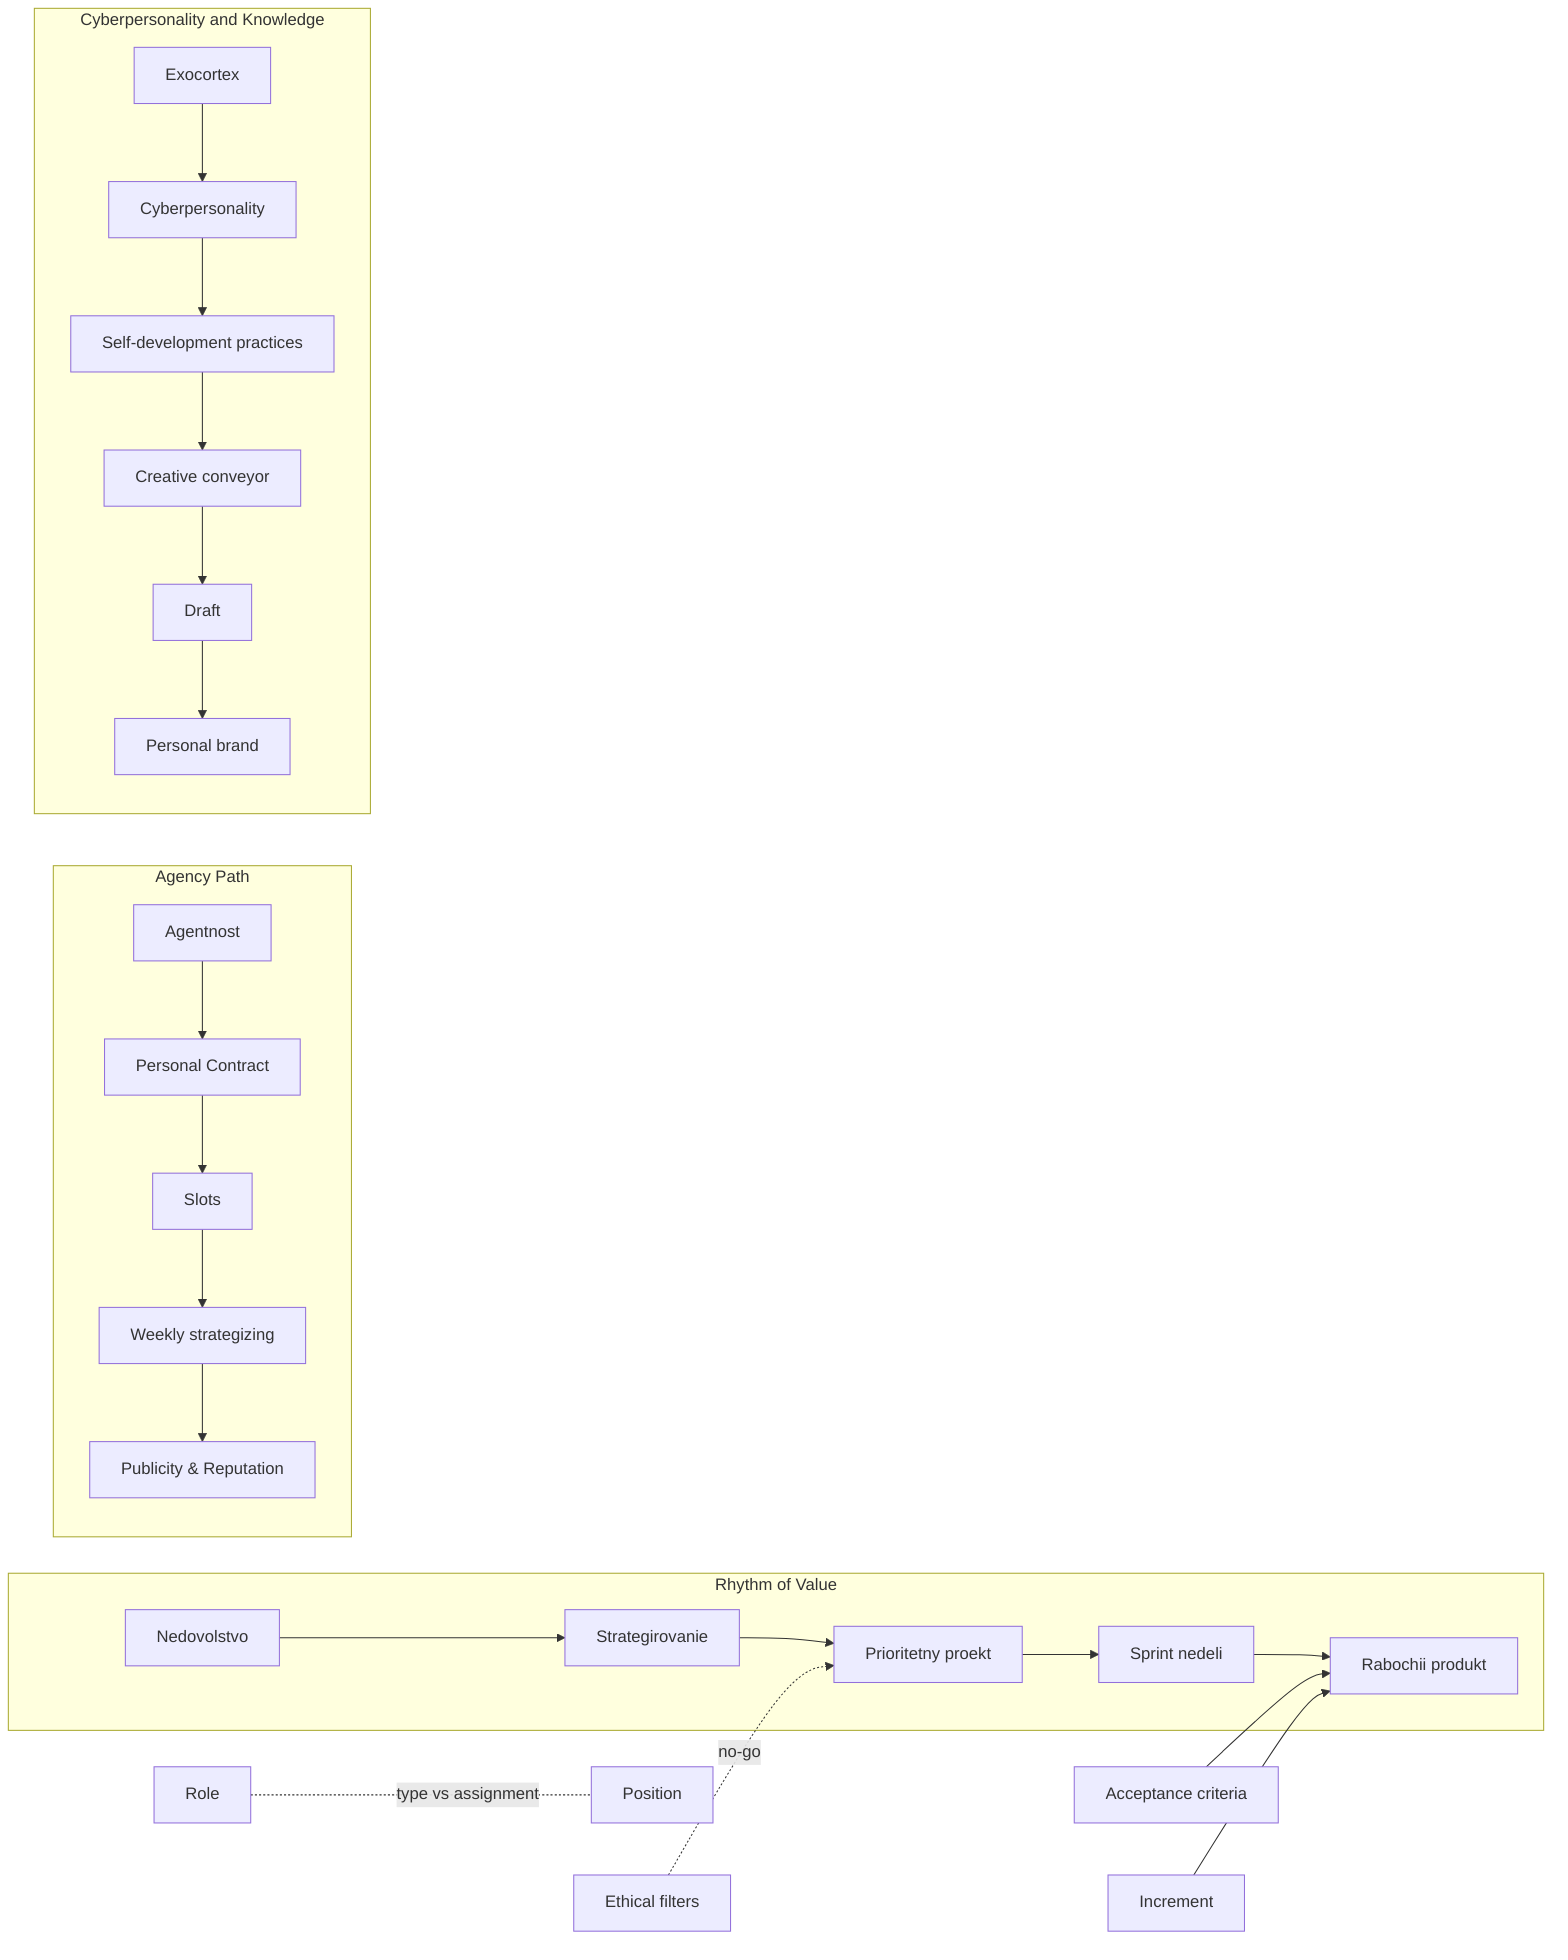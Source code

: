 flowchart LR
  %% Core chains
  subgraph S1[Rhythm of Value]
    C29[Nedovolstvo] --> C53[Strategirovanie]
    C53 --> C37[Prioritetny proekt]
    C37 --> C51[Sprint nedeli]
    C51 --> C44[Rabochii produkt]
  end

  subgraph S2[Agency Path]
    C2[Agentnost] --> C22[Personal Contract]
    C22 --> C50[Slots]
    C50 --> C27[Weekly strategizing]
    C27 --> C43[Publicity & Reputation]
  end

  subgraph S3[Cyberpersonality and Knowledge]
    C64[Exocortex] --> C16[Cyberpersonality]
    C16 --> C35[Self-development practices]
    C35 --> C54[Creative conveyor]
    C54 --> C7[Draft]
    C7 --> C3[Personal brand]
  end

  %% Normative gate
  C67[Ethical filters] -. no-go .-> C37

  %% Distinction
  C46[Role] -. type vs assignment .- C5[Position]

  %% Hints
  C20[Acceptance criteria] --> C44
  C8[Increment] --> C44